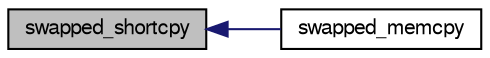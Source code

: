 digraph "swapped_shortcpy"
{
  bgcolor="transparent";
  edge [fontname="FreeSans",fontsize="10",labelfontname="FreeSans",labelfontsize="10"];
  node [fontname="FreeSans",fontsize="10",shape=record];
  rankdir="LR";
  Node1 [label="swapped_shortcpy",height=0.2,width=0.4,color="black", fillcolor="grey75", style="filled" fontcolor="black"];
  Node1 -> Node2 [dir="back",color="midnightblue",fontsize="10",style="solid",fontname="FreeSans"];
  Node2 [label="swapped_memcpy",height=0.2,width=0.4,color="black",URL="$dc/dd4/swap__util_8c.html#a9e2251d7aa2d337c66fc00c94d936f6b"];
}
